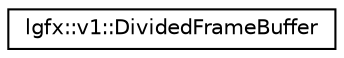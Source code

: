 digraph "Graphical Class Hierarchy"
{
 // LATEX_PDF_SIZE
  edge [fontname="Helvetica",fontsize="10",labelfontname="Helvetica",labelfontsize="10"];
  node [fontname="Helvetica",fontsize="10",shape=record];
  rankdir="LR";
  Node0 [label="lgfx::v1::DividedFrameBuffer",height=0.2,width=0.4,color="black", fillcolor="white", style="filled",URL="$dd/dc6/classlgfx_1_1v1_1_1DividedFrameBuffer.html",tooltip="メモリ領域が複数ブロックに分割されたフレームバッファ"];
}
